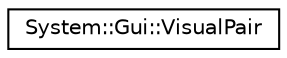 digraph G
{
  edge [fontname="Helvetica",fontsize="10",labelfontname="Helvetica",labelfontsize="10"];
  node [fontname="Helvetica",fontsize="10",shape=record];
  rankdir="LR";
  Node1 [label="System::Gui::VisualPair",height=0.2,width=0.4,color="black", fillcolor="white", style="filled",URL="$class_system_1_1_gui_1_1_visual_pair.html"];
}
